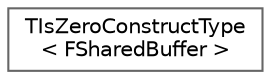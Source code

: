 digraph "Graphical Class Hierarchy"
{
 // INTERACTIVE_SVG=YES
 // LATEX_PDF_SIZE
  bgcolor="transparent";
  edge [fontname=Helvetica,fontsize=10,labelfontname=Helvetica,labelfontsize=10];
  node [fontname=Helvetica,fontsize=10,shape=box,height=0.2,width=0.4];
  rankdir="LR";
  Node0 [id="Node000000",label="TIsZeroConstructType\l\< FSharedBuffer \>",height=0.2,width=0.4,color="grey40", fillcolor="white", style="filled",URL="$d8/dcc/structTIsZeroConstructType_3_01FSharedBuffer_01_4.html",tooltip=" "];
}

